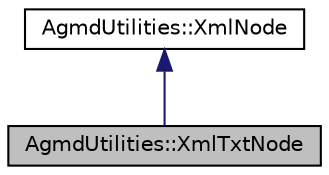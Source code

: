 digraph "AgmdUtilities::XmlTxtNode"
{
  edge [fontname="Helvetica",fontsize="10",labelfontname="Helvetica",labelfontsize="10"];
  node [fontname="Helvetica",fontsize="10",shape=record];
  Node1 [label="AgmdUtilities::XmlTxtNode",height=0.2,width=0.4,color="black", fillcolor="grey75", style="filled" fontcolor="black"];
  Node2 -> Node1 [dir="back",color="midnightblue",fontsize="10",style="solid",fontname="Helvetica"];
  Node2 [label="AgmdUtilities::XmlNode",height=0.2,width=0.4,color="black", fillcolor="white", style="filled",URL="$class_agmd_utilities_1_1_xml_node.html"];
}
